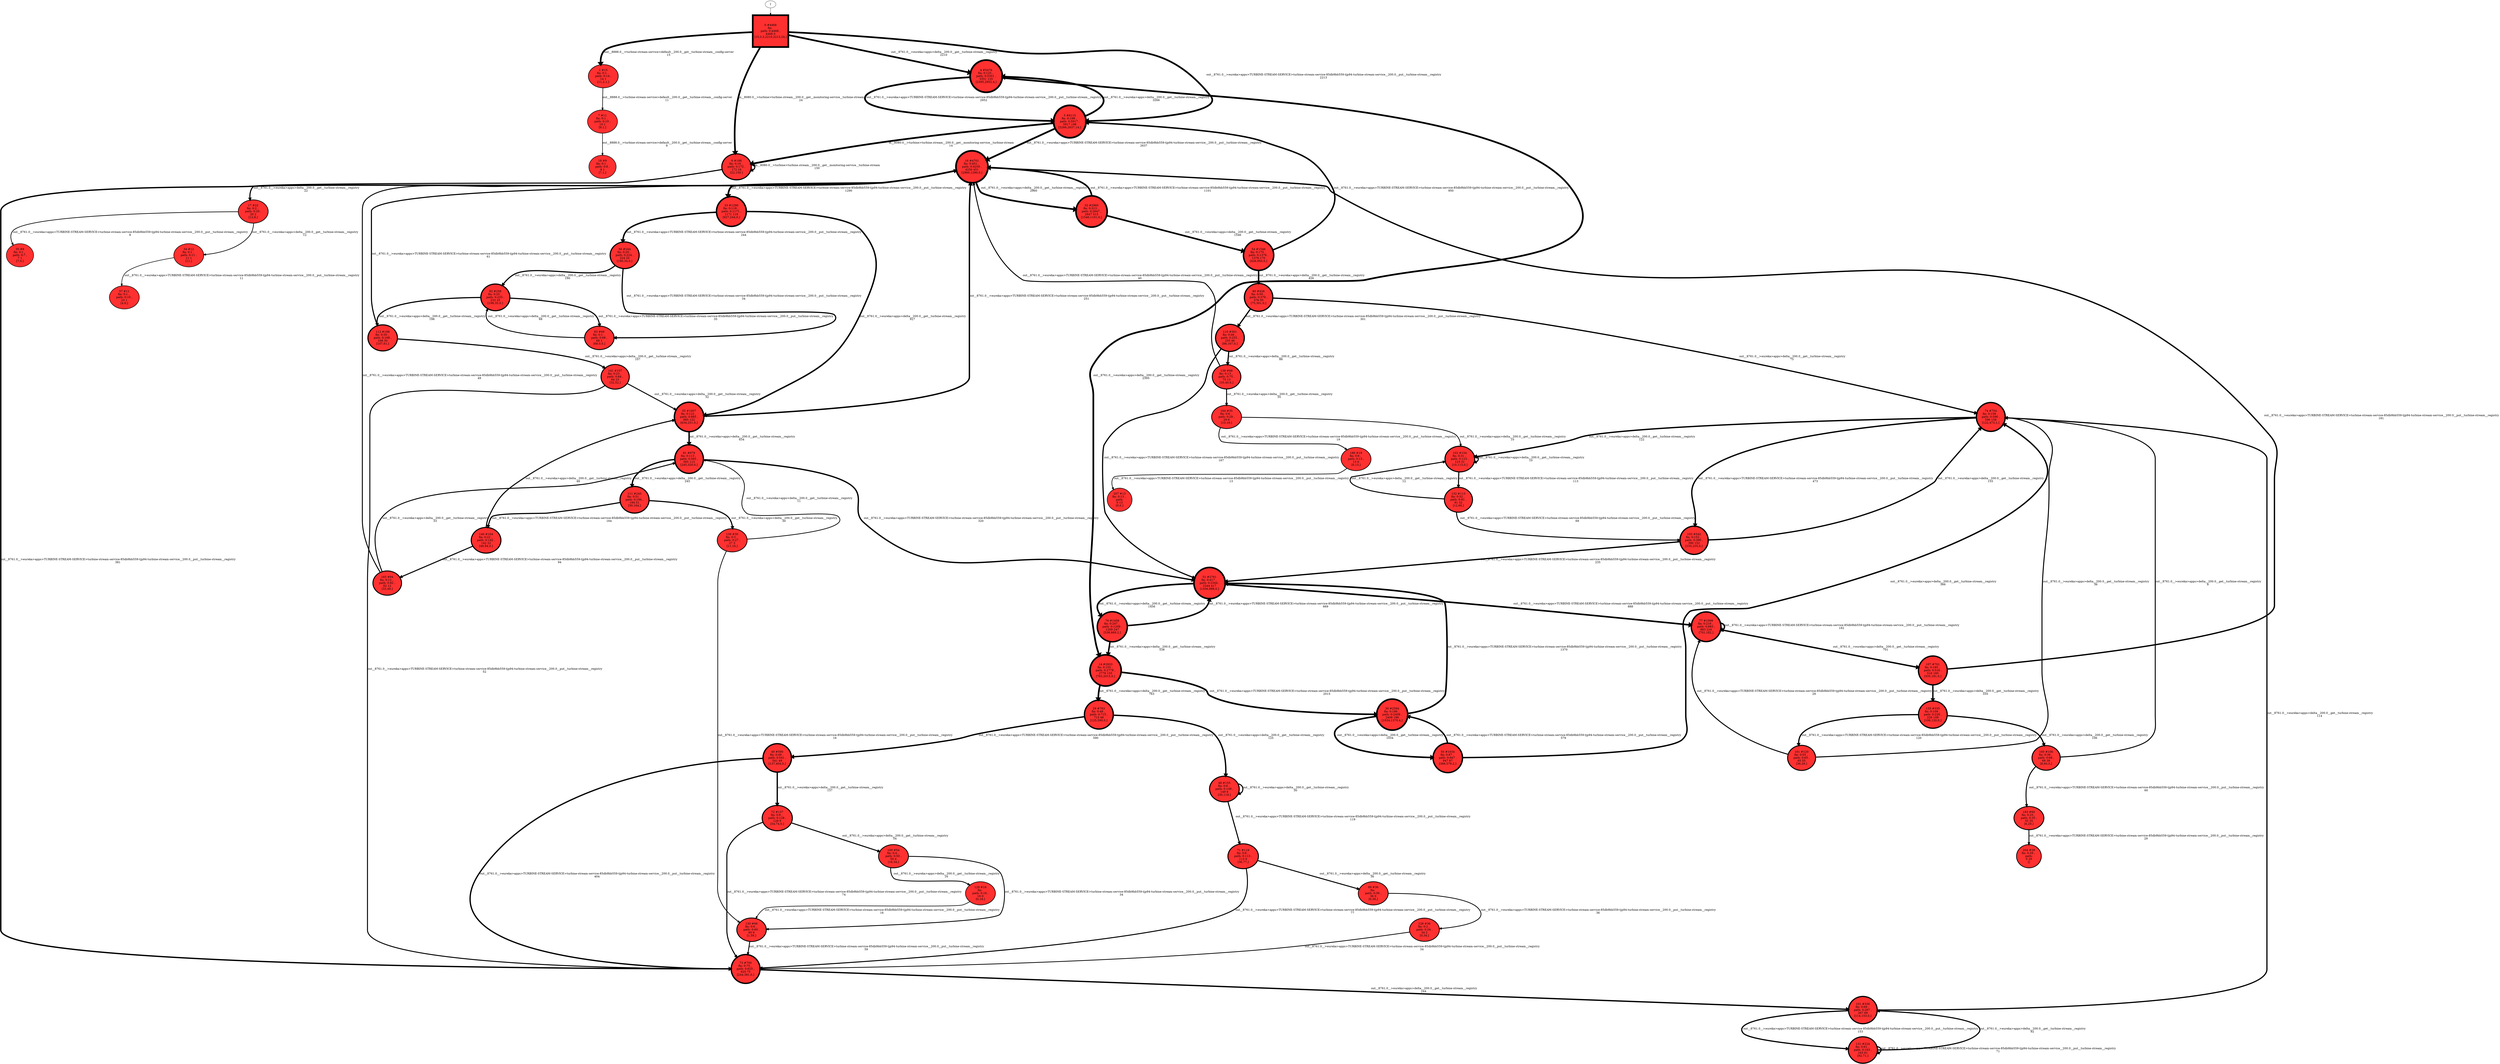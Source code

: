 // produced with flexfringe // 
digraph DFA {
	0 [label="root" shape=box];
		I -> 0;
	0 [ label="0 #4468
fin: 
 path: 0:4468 , 
4468 0
[15,3,3,2210,2213,24,]" , style=filled, fillcolor="firebrick1", width=2.24123, height=2.24123, penwidth=8.40492];
		0 -> 1 [label="out__8888.0__>turbine-stream-service>default__200.0__get__turbine-stream__config-server
15 " , penwidth=8.40492 ];
		0 -> 4 [label="out__8761.0__>eureka>apps>delta__200.0__get__turbine-stream__registry
2210 " , penwidth=8.40492 ];
		0 -> 5 [label="out__8761.0__>eureka>apps>TURBINE-STREAM-SERVICE>turbine-stream-service-85db9bb559-tjp94-turbine-stream-service__200.0__put__turbine-stream__registry
2213 " , penwidth=8.40492 ];
		0 -> 6 [label="in__8080.0__>turbine>turbine.stream__200.0__get__monitoring-service__turbine-stream
24 " , penwidth=8.40492 ];
	1 [ label="1 #15
fin: 0:1 , 
 path: 0:14 , 
14 1
[11,2,1,]" , style=filled, fillcolor="firebrick1", width=1.32776, height=1.32776, penwidth=2.77259];
		1 -> 7 [label="out__8888.0__>turbine-stream-service>default__200.0__get__turbine-stream__config-server
11 " , penwidth=2.77259 ];
	4 [ label="4 #5476
fin: 0:125 , 
 path: 0:5351 , 
5351 125
[2395,2952,4,]" , style=filled, fillcolor="firebrick1", width=2.26263, height=2.26263, penwidth=8.60831];
		4 -> 14 [label="out__8761.0__>eureka>apps>delta__200.0__get__turbine-stream__registry
2395 " , penwidth=8.60831 ];
		4 -> 5 [label="out__8761.0__>eureka>apps>TURBINE-STREAM-SERVICE>turbine-stream-service-85db9bb559-tjp94-turbine-stream-service__200.0__put__turbine-stream__registry
2952 " , penwidth=8.60831 ];
	5 [ label="5 #6115
fin: 0:198 , 
 path: 0:5917 , 
5917 198
[3266,2637,14,]" , style=filled, fillcolor="firebrick1", width=2.27405, height=2.27405, penwidth=8.71866];
		5 -> 4 [label="out__8761.0__>eureka>apps>delta__200.0__get__turbine-stream__registry
3266 " , penwidth=8.71866 ];
		5 -> 16 [label="out__8761.0__>eureka>apps>TURBINE-STREAM-SERVICE>turbine-stream-service-85db9bb559-tjp94-turbine-stream-service__200.0__put__turbine-stream__registry
2637 " , penwidth=8.71866 ];
		5 -> 6 [label="in__8080.0__>turbine>turbine.stream__200.0__get__monitoring-service__turbine-stream
14 " , penwidth=8.71866 ];
	6 [ label="6 #188
fin: 0:16 , 
 path: 0:172 , 
172 16
[22,150,]" , style=filled, fillcolor="firebrick1", width=1.83126, height=1.83126, penwidth=5.24175];
		6 -> 17 [label="out__8761.0__>eureka>apps>delta__200.0__get__turbine-stream__registry
22 " , penwidth=5.24175 ];
		6 -> 6 [label="in__8080.0__>turbine>turbine.stream__200.0__get__monitoring-service__turbine-stream
150 " , penwidth=5.24175 ];
	7 [ label="7 #11
fin: 0:1 , 
 path: 0:10 , 
10 1
[9,1,]" , style=filled, fillcolor="firebrick1", width=1.24844, height=1.24844, penwidth=2.48491];
		7 -> 18 [label="out__8888.0__>turbine-stream-service>default__200.0__get__turbine-stream__config-server
9 " , penwidth=2.48491 ];
	14 [ label="14 #2933
fin: 0:155 , 
 path: 0:2778 , 
2778 155
[763,2015,0,]" , style=filled, fillcolor="firebrick1", width=2.19546, height=2.19546, penwidth=7.98412];
		14 -> 29 [label="out__8761.0__>eureka>apps>delta__200.0__get__turbine-stream__registry
763 " , penwidth=7.98412 ];
		14 -> 30 [label="out__8761.0__>eureka>apps>TURBINE-STREAM-SERVICE>turbine-stream-service-85db9bb559-tjp94-turbine-stream-service__200.0__put__turbine-stream__registry
2015 " , penwidth=7.98412 ];
	16 [ label="16 #4701
fin: 0:451 , 
 path: 0:4250 , 
4250 451
[2960,1290,0,]" , style=filled, fillcolor="firebrick1", width=2.24662, height=2.24662, penwidth=8.45574];
		16 -> 32 [label="out__8761.0__>eureka>apps>delta__200.0__get__turbine-stream__registry
2960 " , penwidth=8.45574 ];
		16 -> 33 [label="out__8761.0__>eureka>apps>TURBINE-STREAM-SERVICE>turbine-stream-service-85db9bb559-tjp94-turbine-stream-service__200.0__put__turbine-stream__registry
1290 " , penwidth=8.45574 ];
	17 [ label="17 #22
fin: 0:2 , 
 path: 0:20 , 
20 2
[12,8,]" , style=filled, fillcolor="firebrick1", width=1.41961, height=1.41961, penwidth=3.13549];
		17 -> 34 [label="out__8761.0__>eureka>apps>delta__200.0__get__turbine-stream__registry
12 " , penwidth=3.13549 ];
		17 -> 35 [label="out__8761.0__>eureka>apps>TURBINE-STREAM-SERVICE>turbine-stream-service-85db9bb559-tjp94-turbine-stream-service__200.0__put__turbine-stream__registry
8 " , penwidth=3.13549 ];
	18 [ label="18 #9
fin: 0:1 , 
 path: 0:8 , 
8 1
[7,1,]" , style=filled, fillcolor="firebrick1", width=1.19471, height=1.19471, penwidth=2.30259];
	29 [ label="29 #763
fin: 0:48 , 
 path: 0:715 , 
715 48
[125,590,0,]" , style=filled, fillcolor="firebrick1", width=2.03321, height=2.03321, penwidth=6.63857];
		29 -> 48 [label="out__8761.0__>eureka>apps>delta__200.0__get__turbine-stream__registry
125 " , penwidth=6.63857 ];
		29 -> 49 [label="out__8761.0__>eureka>apps>TURBINE-STREAM-SERVICE>turbine-stream-service-85db9bb559-tjp94-turbine-stream-service__200.0__put__turbine-stream__registry
590 " , penwidth=6.63857 ];
	30 [ label="30 #2594
fin: 0:186 , 
 path: 0:2408 , 
2408 186
[1034,1370,4,]" , style=filled, fillcolor="firebrick1", width=2.1817, height=2.1817, penwidth=7.86134];
		30 -> 50 [label="out__8761.0__>eureka>apps>delta__200.0__get__turbine-stream__registry
1034 " , penwidth=7.86134 ];
		30 -> 51 [label="out__8761.0__>eureka>apps>TURBINE-STREAM-SERVICE>turbine-stream-service-85db9bb559-tjp94-turbine-stream-service__200.0__put__turbine-stream__registry
1370 " , penwidth=7.86134 ];
	32 [ label="32 #2960
fin: 0:313 , 
 path: 0:2647 , 
2647 313
[1546,1101,0,]" , style=filled, fillcolor="firebrick1", width=2.19648, height=2.19648, penwidth=7.99328];
		32 -> 54 [label="out__8761.0__>eureka>apps>delta__200.0__get__turbine-stream__registry
1546 " , penwidth=7.99328 ];
		32 -> 16 [label="out__8761.0__>eureka>apps>TURBINE-STREAM-SERVICE>turbine-stream-service-85db9bb559-tjp94-turbine-stream-service__200.0__put__turbine-stream__registry
1101 " , penwidth=7.99328 ];
	33 [ label="33 #1290
fin: 0:119 , 
 path: 0:1171 , 
1171 119
[927,244,0,]" , style=filled, fillcolor="firebrick1", width=2.09963, height=2.09963, penwidth=7.16317];
		33 -> 55 [label="out__8761.0__>eureka>apps>delta__200.0__get__turbine-stream__registry
927 " , penwidth=7.16317 ];
		33 -> 56 [label="out__8761.0__>eureka>apps>TURBINE-STREAM-SERVICE>turbine-stream-service-85db9bb559-tjp94-turbine-stream-service__200.0__put__turbine-stream__registry
244 " , penwidth=7.16317 ];
	34 [ label="34 #12
fin: 0:1 , 
 path: 0:11 , 
11 1
[11,]" , style=filled, fillcolor="firebrick1", width=1.27115, height=1.27115, penwidth=2.56495];
		34 -> 57 [label="out__8761.0__>eureka>apps>TURBINE-STREAM-SERVICE>turbine-stream-service-85db9bb559-tjp94-turbine-stream-service__200.0__put__turbine-stream__registry
11 " , penwidth=2.56495 ];
	35 [ label="35 #8
fin: 0:1 , 
 path: 0:7 , 
7 1
[7,0,]" , style=filled, fillcolor="firebrick1", width=1.16228, height=1.16228, penwidth=2.19722];
	48 [ label="48 #155
fin: 0:6 , 
 path: 0:149 , 
149 6
[30,119,]" , style=filled, fillcolor="firebrick1", width=1.80003, height=1.80003, penwidth=5.04986];
		48 -> 48 [label="out__8761.0__>eureka>apps>delta__200.0__get__turbine-stream__registry
30 " , penwidth=5.04986 ];
		48 -> 71 [label="out__8761.0__>eureka>apps>TURBINE-STREAM-SERVICE>turbine-stream-service-85db9bb559-tjp94-turbine-stream-service__200.0__put__turbine-stream__registry
119 " , penwidth=5.04986 ];
	49 [ label="49 #590
fin: 0:49 , 
 path: 0:541 , 
541 49
[137,404,0,]" , style=filled, fillcolor="firebrick1", width=1.99902, height=1.99902, penwidth=6.38182];
		49 -> 72 [label="out__8761.0__>eureka>apps>delta__200.0__get__turbine-stream__registry
137 " , penwidth=6.38182 ];
		49 -> 73 [label="out__8761.0__>eureka>apps>TURBINE-STREAM-SERVICE>turbine-stream-service-85db9bb559-tjp94-turbine-stream-service__200.0__put__turbine-stream__registry
404 " , penwidth=6.38182 ];
	50 [ label="50 #1034
fin: 0:87 , 
 path: 0:947 , 
947 87
[366,579,2,]" , style=filled, fillcolor="firebrick1", width=2.07218, height=2.07218, penwidth=6.94216];
		50 -> 74 [label="out__8761.0__>eureka>apps>delta__200.0__get__turbine-stream__registry
366 " , penwidth=6.94216 ];
		50 -> 30 [label="out__8761.0__>eureka>apps>TURBINE-STREAM-SERVICE>turbine-stream-service-85db9bb559-tjp94-turbine-stream-service__200.0__put__turbine-stream__registry
579 " , penwidth=6.94216 ];
	51 [ label="51 #2761
fin: 0:417 , 
 path: 0:2344 , 
2344 417
[1456,888,0,]" , style=filled, fillcolor="firebrick1", width=2.18871, height=2.18871, penwidth=7.92371];
		51 -> 76 [label="out__8761.0__>eureka>apps>delta__200.0__get__turbine-stream__registry
1456 " , penwidth=7.92371 ];
		51 -> 77 [label="out__8761.0__>eureka>apps>TURBINE-STREAM-SERVICE>turbine-stream-service-85db9bb559-tjp94-turbine-stream-service__200.0__put__turbine-stream__registry
888 " , penwidth=7.92371 ];
	54 [ label="54 #1546
fin: 0:170 , 
 path: 0:1376 , 
1376 170
[426,950,0,]" , style=filled, fillcolor="firebrick1", width=2.12155, height=2.12155, penwidth=7.34407];
		54 -> 80 [label="out__8761.0__>eureka>apps>delta__200.0__get__turbine-stream__registry
426 " , penwidth=7.34407 ];
		54 -> 5 [label="out__8761.0__>eureka>apps>TURBINE-STREAM-SERVICE>turbine-stream-service-85db9bb559-tjp94-turbine-stream-service__200.0__put__turbine-stream__registry
950 " , penwidth=7.34407 ];
	55 [ label="55 #1007
fin: 0:122 , 
 path: 0:885 , 
885 122
[634,251,0,]" , style=filled, fillcolor="firebrick1", width=2.06885, height=2.06885, penwidth=6.91572];
		55 -> 81 [label="out__8761.0__>eureka>apps>delta__200.0__get__turbine-stream__registry
634 " , penwidth=6.91572 ];
		55 -> 16 [label="out__8761.0__>eureka>apps>TURBINE-STREAM-SERVICE>turbine-stream-service-85db9bb559-tjp94-turbine-stream-service__200.0__put__turbine-stream__registry
251 " , penwidth=6.91572 ];
	56 [ label="56 #244
fin: 0:20 , 
 path: 0:224 , 
224 20
[190,34,0,]" , style=filled, fillcolor="firebrick1", width=1.872, height=1.872, penwidth=5.50126];
		56 -> 82 [label="out__8761.0__>eureka>apps>delta__200.0__get__turbine-stream__registry
190 " , penwidth=5.50126 ];
		56 -> 83 [label="out__8761.0__>eureka>apps>TURBINE-STREAM-SERVICE>turbine-stream-service-85db9bb559-tjp94-turbine-stream-service__200.0__put__turbine-stream__registry
34 " , penwidth=5.50126 ];
	57 [ label="57 #11
fin: 0:1 , 
 path: 0:10 , 
10 1
[4,6,]" , style=filled, fillcolor="firebrick1", width=1.24844, height=1.24844, penwidth=2.48491];
	71 [ label="71 #119
fin: 0:6 , 
 path: 0:113 , 
113 6
[36,77,]" , style=filled, fillcolor="firebrick1", width=1.7557, height=1.7557, penwidth=4.78749];
		71 -> 99 [label="out__8761.0__>eureka>apps>delta__200.0__get__turbine-stream__registry
36 " , penwidth=4.78749 ];
		71 -> 73 [label="out__8761.0__>eureka>apps>TURBINE-STREAM-SERVICE>turbine-stream-service-85db9bb559-tjp94-turbine-stream-service__200.0__put__turbine-stream__registry
77 " , penwidth=4.78749 ];
	72 [ label="72 #137
fin: 0:9 , 
 path: 0:128 , 
128 9
[54,74,0,]" , style=filled, fillcolor="firebrick1", width=1.77956, height=1.77956, penwidth=4.92725];
		72 -> 100 [label="out__8761.0__>eureka>apps>delta__200.0__get__turbine-stream__registry
54 " , penwidth=4.92725 ];
		72 -> 73 [label="out__8761.0__>eureka>apps>TURBINE-STREAM-SERVICE>turbine-stream-service-85db9bb559-tjp94-turbine-stream-service__200.0__put__turbine-stream__registry
74 " , penwidth=4.92725 ];
	73 [ label="73 #700
fin: 0:75 , 
 path: 0:625 , 
625 75
[244,381,0,]" , style=filled, fillcolor="firebrick1", width=2.02188, height=2.02188, penwidth=6.55251];
		73 -> 101 [label="out__8761.0__>eureka>apps>delta__200.0__get__turbine-stream__registry
244 " , penwidth=6.55251 ];
		73 -> 16 [label="out__8761.0__>eureka>apps>TURBINE-STREAM-SERVICE>turbine-stream-service-85db9bb559-tjp94-turbine-stream-service__200.0__put__turbine-stream__registry
381 " , penwidth=6.55251 ];
	74 [ label="74 #754
fin: 0:158 , 
 path: 0:596 , 
596 158
[122,473,1,]" , style=filled, fillcolor="firebrick1", width=2.03166, height=2.03166, penwidth=6.62672];
		74 -> 102 [label="out__8761.0__>eureka>apps>delta__200.0__get__turbine-stream__registry
122 " , penwidth=6.62672 ];
		74 -> 103 [label="out__8761.0__>eureka>apps>TURBINE-STREAM-SERVICE>turbine-stream-service-85db9bb559-tjp94-turbine-stream-service__200.0__put__turbine-stream__registry
473 " , penwidth=6.62672 ];
	76 [ label="76 #1456
fin: 0:247 , 
 path: 0:1209 , 
1209 247
[538,669,2,]" , style=filled, fillcolor="firebrick1", width=2.11434, height=2.11434, penwidth=7.28413];
		76 -> 14 [label="out__8761.0__>eureka>apps>delta__200.0__get__turbine-stream__registry
538 " , penwidth=7.28413 ];
		76 -> 51 [label="out__8761.0__>eureka>apps>TURBINE-STREAM-SERVICE>turbine-stream-service-85db9bb559-tjp94-turbine-stream-service__200.0__put__turbine-stream__registry
669 " , penwidth=7.28413 ];
	77 [ label="77 #1099
fin: 0:216 , 
 path: 0:883 , 
883 216
[701,182,]" , style=filled, fillcolor="firebrick1", width=2.07982, height=2.07982, penwidth=7.00307];
		77 -> 107 [label="out__8761.0__>eureka>apps>delta__200.0__get__turbine-stream__registry
701 " , penwidth=7.00307 ];
		77 -> 77 [label="out__8761.0__>eureka>apps>TURBINE-STREAM-SERVICE>turbine-stream-service-85db9bb559-tjp94-turbine-stream-service__200.0__put__turbine-stream__registry
182 " , penwidth=7.00307 ];
	80 [ label="80 #426
fin: 0:50 , 
 path: 0:376 , 
376 50
[75,301,0,]" , style=filled, fillcolor="firebrick1", width=1.95399, height=1.95399, penwidth=6.05678];
		80 -> 74 [label="out__8761.0__>eureka>apps>delta__200.0__get__turbine-stream__registry
75 " , penwidth=6.05678 ];
		80 -> 110 [label="out__8761.0__>eureka>apps>TURBINE-STREAM-SERVICE>turbine-stream-service-85db9bb559-tjp94-turbine-stream-service__200.0__put__turbine-stream__registry
301 " , penwidth=6.05678 ];
	81 [ label="81 #678
fin: 0:113 , 
 path: 0:565 , 
565 113
[245,320,0,]" , style=filled, fillcolor="firebrick1", width=2.01765, height=2.01765, penwidth=6.52062];
		81 -> 111 [label="out__8761.0__>eureka>apps>delta__200.0__get__turbine-stream__registry
245 " , penwidth=6.52062 ];
		81 -> 51 [label="out__8761.0__>eureka>apps>TURBINE-STREAM-SERVICE>turbine-stream-service-85db9bb559-tjp94-turbine-stream-service__200.0__put__turbine-stream__registry
320 " , penwidth=6.52062 ];
	82 [ label="82 #258
fin: 0:25 , 
 path: 0:233 , 
233 25
[198,35,0,]" , style=filled, fillcolor="firebrick1", width=1.88051, height=1.88051, penwidth=5.55683];
		82 -> 112 [label="out__8761.0__>eureka>apps>delta__200.0__get__turbine-stream__registry
198 " , penwidth=5.55683 ];
		82 -> 83 [label="out__8761.0__>eureka>apps>TURBINE-STREAM-SERVICE>turbine-stream-service-85db9bb559-tjp94-turbine-stream-service__200.0__put__turbine-stream__registry
35 " , penwidth=5.55683 ];
	83 [ label="83 #69
fin: 0:1 , 
 path: 0:68 , 
68 1
[68,0,0,]" , style=filled, fillcolor="firebrick1", width=1.65794, height=1.65794, penwidth=4.2485];
		83 -> 82 [label="out__8761.0__>eureka>apps>delta__200.0__get__turbine-stream__registry
68 " , penwidth=4.2485 ];
	99 [ label="99 #36
fin: 
 path: 0:36 , 
36 0
[0,36,]" , style=filled, fillcolor="firebrick1", width=1.52843, height=1.52843, penwidth=3.61092];
		99 -> 128 [label="out__8761.0__>eureka>apps>TURBINE-STREAM-SERVICE>turbine-stream-service-85db9bb559-tjp94-turbine-stream-service__200.0__put__turbine-stream__registry
36 " , penwidth=3.61092 ];
	100 [ label="100 #54
fin: 0:4 , 
 path: 0:50 , 
50 4
[16,34,]" , style=filled, fillcolor="firebrick1", width=1.6109, height=1.6109, penwidth=4.00733];
		100 -> 129 [label="out__8761.0__>eureka>apps>delta__200.0__get__turbine-stream__registry
16 " , penwidth=4.00733 ];
		100 -> 130 [label="out__8761.0__>eureka>apps>TURBINE-STREAM-SERVICE>turbine-stream-service-85db9bb559-tjp94-turbine-stream-service__200.0__put__turbine-stream__registry
34 " , penwidth=4.00733 ];
	101 [ label="101 #336
fin: 0:69 , 
 path: 0:267 , 
267 69
[114,153,0,]" , style=filled, fillcolor="firebrick1", width=1.91987, height=1.91987, penwidth=5.82008];
		101 -> 74 [label="out__8761.0__>eureka>apps>delta__200.0__get__turbine-stream__registry
114 " , penwidth=5.82008 ];
		101 -> 131 [label="out__8761.0__>eureka>apps>TURBINE-STREAM-SERVICE>turbine-stream-service-85db9bb559-tjp94-turbine-stream-service__200.0__put__turbine-stream__registry
153 " , penwidth=5.82008 ];
	102 [ label="102 #154
fin: 0:31 , 
 path: 0:123 , 
123 31
[10,113,0,]" , style=filled, fillcolor="firebrick1", width=1.79897, height=1.79897, penwidth=5.04343];
		102 -> 102 [label="out__8761.0__>eureka>apps>delta__200.0__get__turbine-stream__registry
10 " , penwidth=5.04343 ];
		102 -> 132 [label="out__8761.0__>eureka>apps>TURBINE-STREAM-SERVICE>turbine-stream-service-85db9bb559-tjp94-turbine-stream-service__200.0__put__turbine-stream__registry
113 " , penwidth=5.04343 ];
	103 [ label="103 #542
fin: 0:152 , 
 path: 0:390 , 
390 152
[155,235,0,]" , style=filled, fillcolor="firebrick1", width=1.98748, height=1.98748, penwidth=6.29711];
		103 -> 74 [label="out__8761.0__>eureka>apps>delta__200.0__get__turbine-stream__registry
155 " , penwidth=6.29711 ];
		103 -> 51 [label="out__8761.0__>eureka>apps>TURBINE-STREAM-SERVICE>turbine-stream-service-85db9bb559-tjp94-turbine-stream-service__200.0__put__turbine-stream__registry
235 " , penwidth=6.29711 ];
	107 [ label="107 #701
fin: 0:185 , 
 path: 0:516 , 
516 185
[335,181,0,]" , style=filled, fillcolor="firebrick1", width=2.02207, height=2.02207, penwidth=6.55393];
		107 -> 135 [label="out__8761.0__>eureka>apps>delta__200.0__get__turbine-stream__registry
335 " , penwidth=6.55393 ];
		107 -> 16 [label="out__8761.0__>eureka>apps>TURBINE-STREAM-SERVICE>turbine-stream-service-85db9bb559-tjp94-turbine-stream-service__200.0__put__turbine-stream__registry
181 " , penwidth=6.55393 ];
	110 [ label="110 #301
fin: 0:46 , 
 path: 0:255 , 
255 46
[88,167,0,]" , style=filled, fillcolor="firebrick1", width=1.90366, height=1.90366, penwidth=5.71043];
		110 -> 138 [label="out__8761.0__>eureka>apps>delta__200.0__get__turbine-stream__registry
88 " , penwidth=5.71043 ];
		110 -> 51 [label="out__8761.0__>eureka>apps>TURBINE-STREAM-SERVICE>turbine-stream-service-85db9bb559-tjp94-turbine-stream-service__200.0__put__turbine-stream__registry
167 " , penwidth=5.71043 ];
	111 [ label="111 #245
fin: 0:51 , 
 path: 0:194 , 
194 51
[30,164,]" , style=filled, fillcolor="firebrick1", width=1.87262, height=1.87262, penwidth=5.50533];
		111 -> 139 [label="out__8761.0__>eureka>apps>delta__200.0__get__turbine-stream__registry
30 " , penwidth=5.50533 ];
		111 -> 140 [label="out__8761.0__>eureka>apps>TURBINE-STREAM-SERVICE>turbine-stream-service-85db9bb559-tjp94-turbine-stream-service__200.0__put__turbine-stream__registry
164 " , penwidth=5.50533 ];
	112 [ label="112 #198
fin: 0:30 , 
 path: 0:168 , 
168 30
[107,61,]" , style=filled, fillcolor="firebrick1", width=1.83949, height=1.83949, penwidth=5.2933];
		112 -> 141 [label="out__8761.0__>eureka>apps>delta__200.0__get__turbine-stream__registry
107 " , penwidth=5.2933 ];
		112 -> 16 [label="out__8761.0__>eureka>apps>TURBINE-STREAM-SERVICE>turbine-stream-service-85db9bb559-tjp94-turbine-stream-service__200.0__put__turbine-stream__registry
61 " , penwidth=5.2933 ];
	128 [ label="128 #36
fin: 0:2 , 
 path: 0:34 , 
34 2
[0,34,]" , style=filled, fillcolor="firebrick1", width=1.52843, height=1.52843, penwidth=3.61092];
		128 -> 73 [label="out__8761.0__>eureka>apps>TURBINE-STREAM-SERVICE>turbine-stream-service-85db9bb559-tjp94-turbine-stream-service__200.0__put__turbine-stream__registry
34 " , penwidth=3.61092 ];
	129 [ label="129 #16
fin: 
 path: 0:16 , 
16 0
[0,16,]" , style=filled, fillcolor="firebrick1", width=1.3437, height=1.3437, penwidth=2.83321];
		129 -> 130 [label="out__8761.0__>eureka>apps>TURBINE-STREAM-SERVICE>turbine-stream-service-85db9bb559-tjp94-turbine-stream-service__200.0__put__turbine-stream__registry
16 " , penwidth=2.83321 ];
	130 [ label="130 #66
fin: 0:6 , 
 path: 0:60 , 
60 6
[1,59,]" , style=filled, fillcolor="firebrick1", width=1.64956, height=1.64956, penwidth=4.20469];
		130 -> 73 [label="out__8761.0__>eureka>apps>TURBINE-STREAM-SERVICE>turbine-stream-service-85db9bb559-tjp94-turbine-stream-service__200.0__put__turbine-stream__registry
59 " , penwidth=4.20469 ];
	131 [ label="131 #224
fin: 0:61 , 
 path: 0:163 , 
163 61
[92,71,]" , style=filled, fillcolor="firebrick1", width=1.85881, height=1.85881, penwidth=5.4161];
		131 -> 101 [label="out__8761.0__>eureka>apps>delta__200.0__get__turbine-stream__registry
92 " , penwidth=5.4161 ];
		131 -> 131 [label="out__8761.0__>eureka>apps>TURBINE-STREAM-SERVICE>turbine-stream-service-85db9bb559-tjp94-turbine-stream-service__200.0__put__turbine-stream__registry
71 " , penwidth=5.4161 ];
	132 [ label="132 #113
fin: 0:32 , 
 path: 0:81 , 
81 32
[12,69,]" , style=filled, fillcolor="firebrick1", width=1.7468, height=1.7468, penwidth=4.7362];
		132 -> 102 [label="out__8761.0__>eureka>apps>delta__200.0__get__turbine-stream__registry
12 " , penwidth=4.7362 ];
		132 -> 103 [label="out__8761.0__>eureka>apps>TURBINE-STREAM-SERVICE>turbine-stream-service-85db9bb559-tjp94-turbine-stream-service__200.0__put__turbine-stream__registry
69 " , penwidth=4.7362 ];
	135 [ label="135 #335
fin: 0:109 , 
 path: 0:226 , 
226 109
[106,120,0,]" , style=filled, fillcolor="firebrick1", width=1.91944, height=1.91944, penwidth=5.81711];
		135 -> 160 [label="out__8761.0__>eureka>apps>delta__200.0__get__turbine-stream__registry
106 " , penwidth=5.81711 ];
		135 -> 161 [label="out__8761.0__>eureka>apps>TURBINE-STREAM-SERVICE>turbine-stream-service-85db9bb559-tjp94-turbine-stream-service__200.0__put__turbine-stream__registry
120 " , penwidth=5.81711 ];
	138 [ label="138 #88
fin: 0:13 , 
 path: 0:75 , 
75 13
[35,40,0,]" , style=filled, fillcolor="firebrick1", width=1.70268, height=1.70268, penwidth=4.48864];
		138 -> 164 [label="out__8761.0__>eureka>apps>delta__200.0__get__turbine-stream__registry
35 " , penwidth=4.48864 ];
		138 -> 16 [label="out__8761.0__>eureka>apps>TURBINE-STREAM-SERVICE>turbine-stream-service-85db9bb559-tjp94-turbine-stream-service__200.0__put__turbine-stream__registry
40 " , penwidth=4.48864 ];
	139 [ label="139 #30
fin: 0:3 , 
 path: 0:27 , 
27 3
[11,16,]" , style=filled, fillcolor="firebrick1", width=1.4893, height=1.4893, penwidth=3.43399];
		139 -> 81 [label="out__8761.0__>eureka>apps>delta__200.0__get__turbine-stream__registry
11 " , penwidth=3.43399 ];
		139 -> 130 [label="out__8761.0__>eureka>apps>TURBINE-STREAM-SERVICE>turbine-stream-service-85db9bb559-tjp94-turbine-stream-service__200.0__put__turbine-stream__registry
16 " , penwidth=3.43399 ];
	140 [ label="140 #164
fin: 0:22 , 
 path: 0:142 , 
142 22
[48,94,0,]" , style=filled, fillcolor="firebrick1", width=1.80926, height=1.80926, penwidth=5.10595];
		140 -> 55 [label="out__8761.0__>eureka>apps>delta__200.0__get__turbine-stream__registry
48 " , penwidth=5.10595 ];
		140 -> 165 [label="out__8761.0__>eureka>apps>TURBINE-STREAM-SERVICE>turbine-stream-service-85db9bb559-tjp94-turbine-stream-service__200.0__put__turbine-stream__registry
94 " , penwidth=5.10595 ];
	141 [ label="141 #107
fin: 0:23 , 
 path: 0:84 , 
84 23
[32,52,]" , style=filled, fillcolor="firebrick1", width=1.73733, height=1.73733, penwidth=4.68213];
		141 -> 55 [label="out__8761.0__>eureka>apps>delta__200.0__get__turbine-stream__registry
32 " , penwidth=4.68213 ];
		141 -> 73 [label="out__8761.0__>eureka>apps>TURBINE-STREAM-SERVICE>turbine-stream-service-85db9bb559-tjp94-turbine-stream-service__200.0__put__turbine-stream__registry
52 " , penwidth=4.68213 ];
	160 [ label="160 #106
fin: 0:38 , 
 path: 0:68 , 
68 38
[8,60,0,]" , style=filled, fillcolor="firebrick1", width=1.73569, height=1.73569, penwidth=4.67283];
		160 -> 74 [label="out__8761.0__>eureka>apps>delta__200.0__get__turbine-stream__registry
8 " , penwidth=4.67283 ];
		160 -> 183 [label="out__8761.0__>eureka>apps>TURBINE-STREAM-SERVICE>turbine-stream-service-85db9bb559-tjp94-turbine-stream-service__200.0__put__turbine-stream__registry
60 " , penwidth=4.67283 ];
	161 [ label="161 #120
fin: 0:55 , 
 path: 0:65 , 
65 55
[36,29,]" , style=filled, fillcolor="firebrick1", width=1.75713, height=1.75713, penwidth=4.79579];
		161 -> 74 [label="out__8761.0__>eureka>apps>delta__200.0__get__turbine-stream__registry
36 " , penwidth=4.79579 ];
		161 -> 77 [label="out__8761.0__>eureka>apps>TURBINE-STREAM-SERVICE>turbine-stream-service-85db9bb559-tjp94-turbine-stream-service__200.0__put__turbine-stream__registry
29 " , penwidth=4.79579 ];
	164 [ label="164 #35
fin: 0:6 , 
 path: 0:29 , 
29 6
[10,19,]" , style=filled, fillcolor="firebrick1", width=1.52247, height=1.52247, penwidth=3.58352];
		164 -> 102 [label="out__8761.0__>eureka>apps>delta__200.0__get__turbine-stream__registry
10 " , penwidth=3.58352 ];
		164 -> 186 [label="out__8761.0__>eureka>apps>TURBINE-STREAM-SERVICE>turbine-stream-service-85db9bb559-tjp94-turbine-stream-service__200.0__put__turbine-stream__registry
19 " , penwidth=3.58352 ];
	165 [ label="165 #94
fin: 0:12 , 
 path: 0:82 , 
82 12
[33,49,]" , style=filled, fillcolor="firebrick1", width=1.7145, height=1.7145, penwidth=4.55388];
		165 -> 81 [label="out__8761.0__>eureka>apps>delta__200.0__get__turbine-stream__registry
33 " , penwidth=4.55388 ];
		165 -> 16 [label="out__8761.0__>eureka>apps>TURBINE-STREAM-SERVICE>turbine-stream-service-85db9bb559-tjp94-turbine-stream-service__200.0__put__turbine-stream__registry
49 " , penwidth=4.55388 ];
	183 [ label="183 #60
fin: 0:25 , 
 path: 0:35 , 
35 25
[6,29,]" , style=filled, fillcolor="firebrick1", width=1.63137, height=1.63137, penwidth=4.11087];
		183 -> 204 [label="out__8761.0__>eureka>apps>TURBINE-STREAM-SERVICE>turbine-stream-service-85db9bb559-tjp94-turbine-stream-service__200.0__put__turbine-stream__registry
29 " , penwidth=4.11087 ];
	186 [ label="186 #19
fin: 0:6 , 
 path: 0:13 , 
13 6
[0,13,]" , style=filled, fillcolor="firebrick1", width=1.38523, height=1.38523, penwidth=2.99573];
		186 -> 207 [label="out__8761.0__>eureka>apps>TURBINE-STREAM-SERVICE>turbine-stream-service-85db9bb559-tjp94-turbine-stream-service__200.0__put__turbine-stream__registry
13 " , penwidth=2.99573 ];
	204 [ label="204 #29
fin: 0:29 , 
 path: 
0 29
[]" , style=filled, fillcolor="firebrick1", width=1.48188, height=1.48188, penwidth=3.4012];
	207 [ label="207 #13
fin: 0:13 , 
 path: 
0 13
[0,0,]" , style=filled, fillcolor="firebrick1", width=1.29172, height=1.29172, penwidth=2.63906];
}
